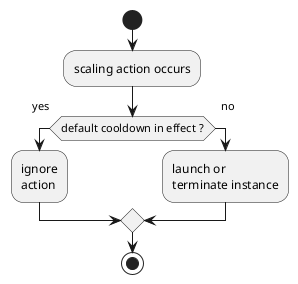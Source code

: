 @startuml
start

:scaling action occurs;
if (default cooldown in effect ?) then (yes\n  )
  :ignore\naction;
else (  no\n)
  :launch or
  terminate instance;
endif

stop
@enduml
